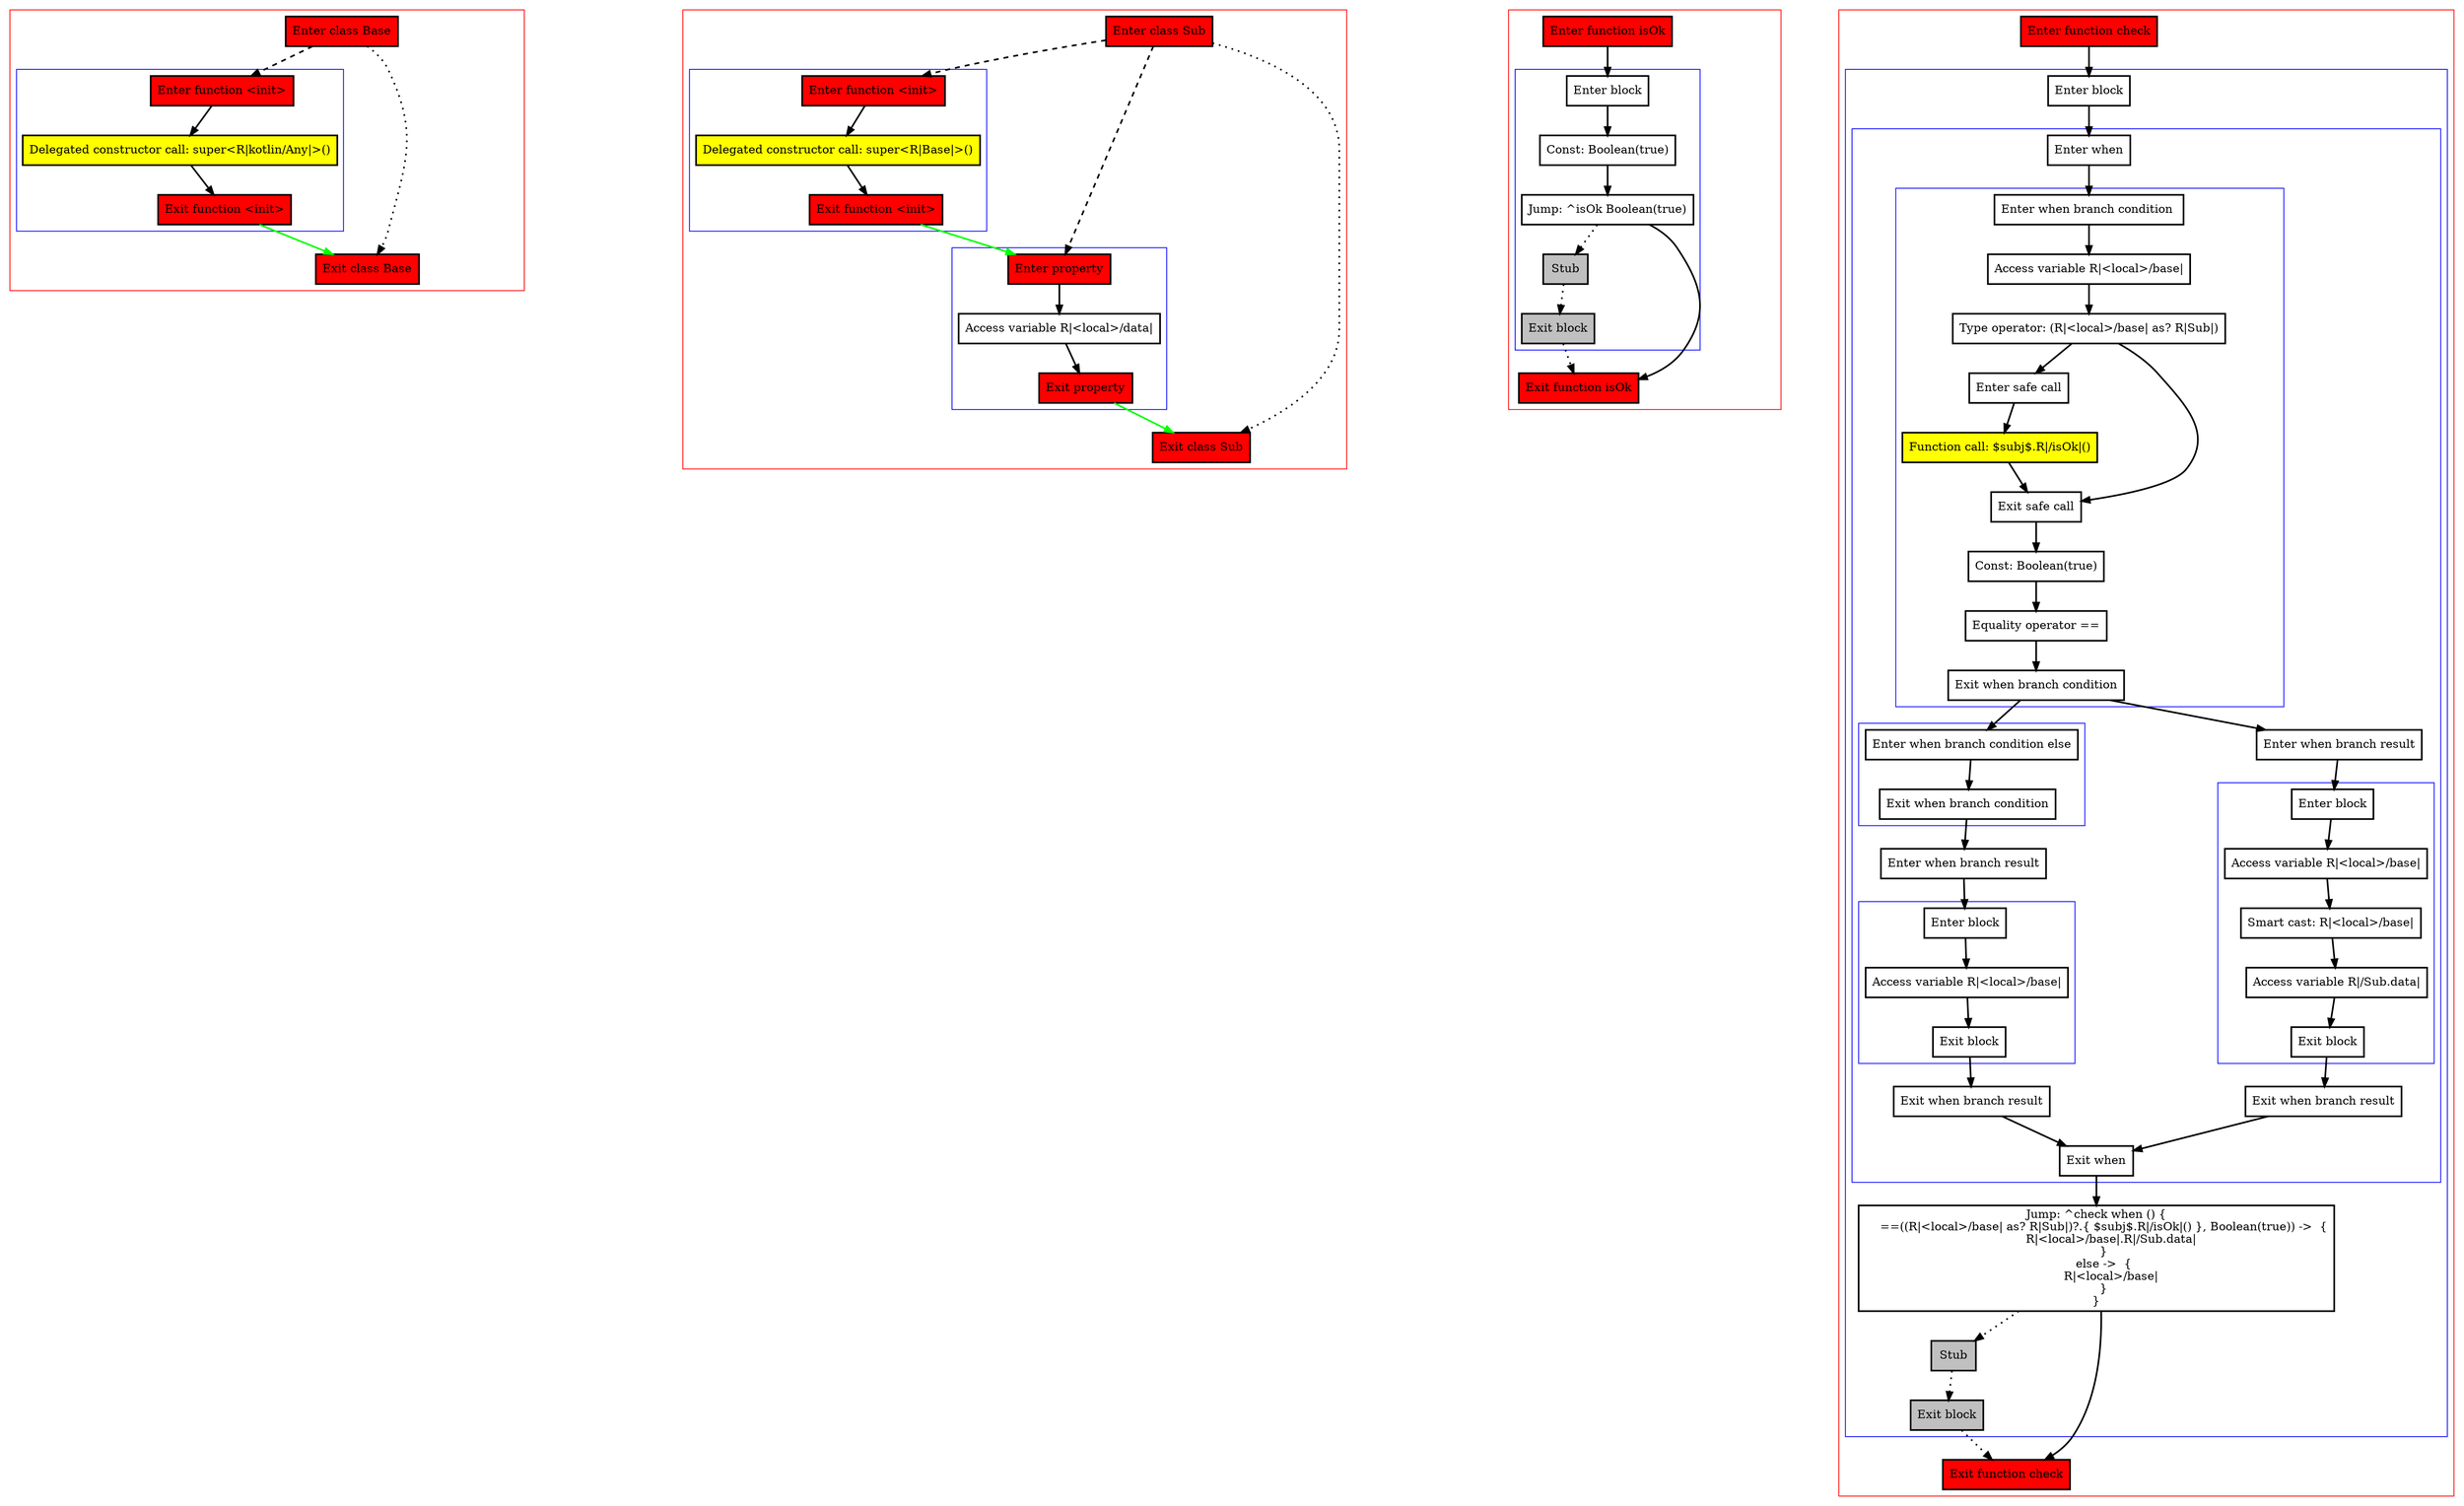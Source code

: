digraph functionCallBound_kt {
    graph [nodesep=3]
    node [shape=box penwidth=2]
    edge [penwidth=2]

    subgraph cluster_0 {
        color=red
        0 [label="Enter class Base" style="filled" fillcolor=red];
        subgraph cluster_1 {
            color=blue
            1 [label="Enter function <init>" style="filled" fillcolor=red];
            2 [label="Delegated constructor call: super<R|kotlin/Any|>()" style="filled" fillcolor=yellow];
            3 [label="Exit function <init>" style="filled" fillcolor=red];
        }
        4 [label="Exit class Base" style="filled" fillcolor=red];
    }
    0 -> {4} [style=dotted];
    0 -> {1} [style=dashed];
    1 -> {2};
    2 -> {3};
    3 -> {4} [color=green];

    subgraph cluster_2 {
        color=red
        5 [label="Enter class Sub" style="filled" fillcolor=red];
        subgraph cluster_3 {
            color=blue
            6 [label="Enter function <init>" style="filled" fillcolor=red];
            7 [label="Delegated constructor call: super<R|Base|>()" style="filled" fillcolor=yellow];
            8 [label="Exit function <init>" style="filled" fillcolor=red];
        }
        subgraph cluster_4 {
            color=blue
            9 [label="Enter property" style="filled" fillcolor=red];
            10 [label="Access variable R|<local>/data|"];
            11 [label="Exit property" style="filled" fillcolor=red];
        }
        12 [label="Exit class Sub" style="filled" fillcolor=red];
    }
    5 -> {12} [style=dotted];
    5 -> {6 9} [style=dashed];
    6 -> {7};
    7 -> {8};
    8 -> {9} [color=green];
    9 -> {10};
    10 -> {11};
    11 -> {12} [color=green];

    subgraph cluster_5 {
        color=red
        13 [label="Enter function isOk" style="filled" fillcolor=red];
        subgraph cluster_6 {
            color=blue
            14 [label="Enter block"];
            15 [label="Const: Boolean(true)"];
            16 [label="Jump: ^isOk Boolean(true)"];
            17 [label="Stub" style="filled" fillcolor=gray];
            18 [label="Exit block" style="filled" fillcolor=gray];
        }
        19 [label="Exit function isOk" style="filled" fillcolor=red];
    }
    13 -> {14};
    14 -> {15};
    15 -> {16};
    16 -> {19};
    16 -> {17} [style=dotted];
    17 -> {18} [style=dotted];
    18 -> {19} [style=dotted];

    subgraph cluster_7 {
        color=red
        20 [label="Enter function check" style="filled" fillcolor=red];
        subgraph cluster_8 {
            color=blue
            21 [label="Enter block"];
            subgraph cluster_9 {
                color=blue
                22 [label="Enter when"];
                subgraph cluster_10 {
                    color=blue
                    23 [label="Enter when branch condition "];
                    24 [label="Access variable R|<local>/base|"];
                    25 [label="Type operator: (R|<local>/base| as? R|Sub|)"];
                    26 [label="Enter safe call"];
                    27 [label="Function call: $subj$.R|/isOk|()" style="filled" fillcolor=yellow];
                    28 [label="Exit safe call"];
                    29 [label="Const: Boolean(true)"];
                    30 [label="Equality operator =="];
                    31 [label="Exit when branch condition"];
                }
                subgraph cluster_11 {
                    color=blue
                    32 [label="Enter when branch condition else"];
                    33 [label="Exit when branch condition"];
                }
                34 [label="Enter when branch result"];
                subgraph cluster_12 {
                    color=blue
                    35 [label="Enter block"];
                    36 [label="Access variable R|<local>/base|"];
                    37 [label="Exit block"];
                }
                38 [label="Exit when branch result"];
                39 [label="Enter when branch result"];
                subgraph cluster_13 {
                    color=blue
                    40 [label="Enter block"];
                    41 [label="Access variable R|<local>/base|"];
                    42 [label="Smart cast: R|<local>/base|"];
                    43 [label="Access variable R|/Sub.data|"];
                    44 [label="Exit block"];
                }
                45 [label="Exit when branch result"];
                46 [label="Exit when"];
            }
            47 [label="Jump: ^check when () {
    ==((R|<local>/base| as? R|Sub|)?.{ $subj$.R|/isOk|() }, Boolean(true)) ->  {
        R|<local>/base|.R|/Sub.data|
    }
    else ->  {
        R|<local>/base|
    }
}
"];
            48 [label="Stub" style="filled" fillcolor=gray];
            49 [label="Exit block" style="filled" fillcolor=gray];
        }
        50 [label="Exit function check" style="filled" fillcolor=red];
    }
    20 -> {21};
    21 -> {22};
    22 -> {23};
    23 -> {24};
    24 -> {25};
    25 -> {26 28};
    26 -> {27};
    27 -> {28};
    28 -> {29};
    29 -> {30};
    30 -> {31};
    31 -> {32 39};
    32 -> {33};
    33 -> {34};
    34 -> {35};
    35 -> {36};
    36 -> {37};
    37 -> {38};
    38 -> {46};
    39 -> {40};
    40 -> {41};
    41 -> {42};
    42 -> {43};
    43 -> {44};
    44 -> {45};
    45 -> {46};
    46 -> {47};
    47 -> {50};
    47 -> {48} [style=dotted];
    48 -> {49} [style=dotted];
    49 -> {50} [style=dotted];

}
